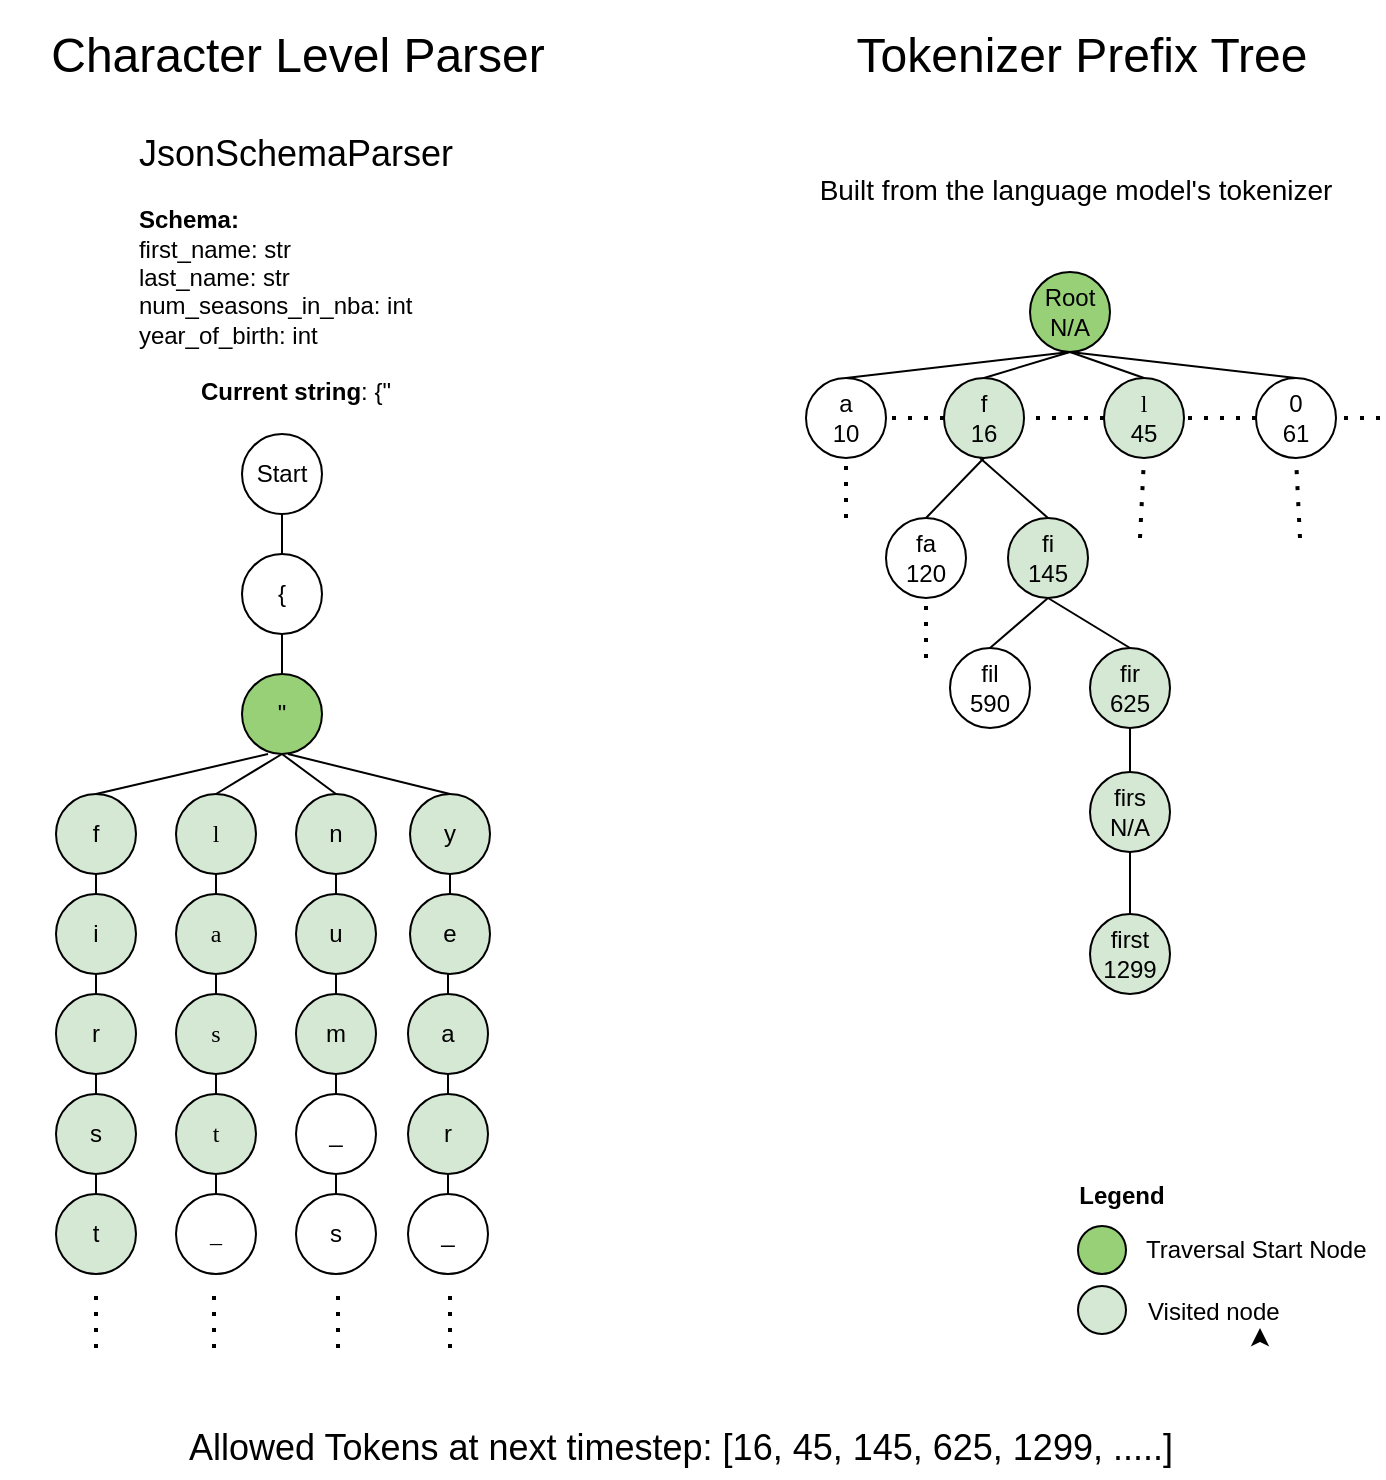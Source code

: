 <mxfile version="22.0.0" type="github">
  <diagram name="Page-1" id="xTfdQ4U6YHgr5Ohzd5CC">
    <mxGraphModel dx="1386" dy="905" grid="1" gridSize="10" guides="1" tooltips="1" connect="1" arrows="1" fold="1" page="1" pageScale="1" pageWidth="700" pageHeight="800" math="0" shadow="0">
      <root>
        <mxCell id="0" />
        <mxCell id="1" parent="0" />
        <mxCell id="SLhTDTClX1HCQNrHHvle-1" value="Start" style="ellipse;whiteSpace=wrap;html=1;aspect=fixed;" vertex="1" parent="1">
          <mxGeometry x="124" y="223" width="40" height="40" as="geometry" />
        </mxCell>
        <mxCell id="SLhTDTClX1HCQNrHHvle-6" value="{" style="ellipse;whiteSpace=wrap;html=1;aspect=fixed;" vertex="1" parent="1">
          <mxGeometry x="124" y="283" width="40" height="40" as="geometry" />
        </mxCell>
        <mxCell id="SLhTDTClX1HCQNrHHvle-7" value="&quot;" style="ellipse;whiteSpace=wrap;html=1;aspect=fixed;fillColor=#97D077;" vertex="1" parent="1">
          <mxGeometry x="124" y="343" width="40" height="40" as="geometry" />
        </mxCell>
        <mxCell id="SLhTDTClX1HCQNrHHvle-8" value="f" style="ellipse;whiteSpace=wrap;html=1;aspect=fixed;fillColor=#D5E8D4;" vertex="1" parent="1">
          <mxGeometry x="31" y="403" width="40" height="40" as="geometry" />
        </mxCell>
        <mxCell id="SLhTDTClX1HCQNrHHvle-9" value="&lt;font face=&quot;Times New Roman&quot;&gt;l&lt;/font&gt;" style="ellipse;whiteSpace=wrap;html=1;aspect=fixed;fillColor=#D5E8D4;" vertex="1" parent="1">
          <mxGeometry x="91" y="403" width="40" height="40" as="geometry" />
        </mxCell>
        <mxCell id="SLhTDTClX1HCQNrHHvle-10" value="n" style="ellipse;whiteSpace=wrap;html=1;aspect=fixed;fillColor=#D5E8D4;" vertex="1" parent="1">
          <mxGeometry x="151" y="403" width="40" height="40" as="geometry" />
        </mxCell>
        <mxCell id="SLhTDTClX1HCQNrHHvle-11" value="y" style="ellipse;whiteSpace=wrap;html=1;aspect=fixed;fillColor=#D5E8D4;" vertex="1" parent="1">
          <mxGeometry x="208" y="403" width="40" height="40" as="geometry" />
        </mxCell>
        <mxCell id="SLhTDTClX1HCQNrHHvle-12" value="i" style="ellipse;whiteSpace=wrap;html=1;aspect=fixed;fillColor=#D5E8D4;" vertex="1" parent="1">
          <mxGeometry x="31" y="453" width="40" height="40" as="geometry" />
        </mxCell>
        <mxCell id="SLhTDTClX1HCQNrHHvle-13" value="&lt;font face=&quot;Garamond&quot;&gt;a&lt;/font&gt;" style="ellipse;whiteSpace=wrap;html=1;aspect=fixed;fillColor=#D5E8D4;" vertex="1" parent="1">
          <mxGeometry x="91" y="453" width="40" height="40" as="geometry" />
        </mxCell>
        <mxCell id="SLhTDTClX1HCQNrHHvle-14" value="r" style="ellipse;whiteSpace=wrap;html=1;aspect=fixed;fillColor=#D5E8D4;" vertex="1" parent="1">
          <mxGeometry x="31" y="503" width="40" height="40" as="geometry" />
        </mxCell>
        <mxCell id="SLhTDTClX1HCQNrHHvle-15" value="s" style="ellipse;whiteSpace=wrap;html=1;aspect=fixed;fillColor=#D5E8D4;" vertex="1" parent="1">
          <mxGeometry x="31" y="553" width="40" height="40" as="geometry" />
        </mxCell>
        <mxCell id="SLhTDTClX1HCQNrHHvle-16" value="t" style="ellipse;whiteSpace=wrap;html=1;aspect=fixed;fillColor=#D5E8D4;" vertex="1" parent="1">
          <mxGeometry x="31" y="603" width="40" height="40" as="geometry" />
        </mxCell>
        <mxCell id="SLhTDTClX1HCQNrHHvle-17" value="&lt;font face=&quot;Garamond&quot;&gt;s&lt;/font&gt;" style="ellipse;whiteSpace=wrap;html=1;aspect=fixed;fillColor=#D5E8D4;" vertex="1" parent="1">
          <mxGeometry x="91" y="503" width="40" height="40" as="geometry" />
        </mxCell>
        <mxCell id="SLhTDTClX1HCQNrHHvle-18" value="&lt;font face=&quot;Garamond&quot;&gt;t&lt;/font&gt;" style="ellipse;whiteSpace=wrap;html=1;aspect=fixed;fillColor=#D5E8D4;" vertex="1" parent="1">
          <mxGeometry x="91" y="553" width="40" height="40" as="geometry" />
        </mxCell>
        <mxCell id="SLhTDTClX1HCQNrHHvle-19" value="&lt;font face=&quot;Garamond&quot;&gt;_&lt;/font&gt;" style="ellipse;whiteSpace=wrap;html=1;aspect=fixed;" vertex="1" parent="1">
          <mxGeometry x="91" y="603" width="40" height="40" as="geometry" />
        </mxCell>
        <mxCell id="SLhTDTClX1HCQNrHHvle-20" value="u" style="ellipse;whiteSpace=wrap;html=1;aspect=fixed;fillColor=#D5E8D4;" vertex="1" parent="1">
          <mxGeometry x="151" y="453" width="40" height="40" as="geometry" />
        </mxCell>
        <mxCell id="SLhTDTClX1HCQNrHHvle-21" value="m" style="ellipse;whiteSpace=wrap;html=1;aspect=fixed;fillColor=#D5E8D4;" vertex="1" parent="1">
          <mxGeometry x="151" y="503" width="40" height="40" as="geometry" />
        </mxCell>
        <mxCell id="SLhTDTClX1HCQNrHHvle-22" value="_" style="ellipse;whiteSpace=wrap;html=1;aspect=fixed;" vertex="1" parent="1">
          <mxGeometry x="151" y="553" width="40" height="40" as="geometry" />
        </mxCell>
        <mxCell id="SLhTDTClX1HCQNrHHvle-23" value="s" style="ellipse;whiteSpace=wrap;html=1;aspect=fixed;" vertex="1" parent="1">
          <mxGeometry x="151" y="603" width="40" height="40" as="geometry" />
        </mxCell>
        <mxCell id="SLhTDTClX1HCQNrHHvle-24" value="e" style="ellipse;whiteSpace=wrap;html=1;aspect=fixed;fillColor=#D5E8D4;" vertex="1" parent="1">
          <mxGeometry x="208" y="453" width="40" height="40" as="geometry" />
        </mxCell>
        <mxCell id="SLhTDTClX1HCQNrHHvle-25" value="a" style="ellipse;whiteSpace=wrap;html=1;aspect=fixed;fillColor=#D5E8D4;" vertex="1" parent="1">
          <mxGeometry x="207" y="503" width="40" height="40" as="geometry" />
        </mxCell>
        <mxCell id="SLhTDTClX1HCQNrHHvle-26" value="r" style="ellipse;whiteSpace=wrap;html=1;aspect=fixed;fillColor=#D5E8D4;" vertex="1" parent="1">
          <mxGeometry x="207" y="553" width="40" height="40" as="geometry" />
        </mxCell>
        <mxCell id="SLhTDTClX1HCQNrHHvle-27" value="_" style="ellipse;whiteSpace=wrap;html=1;aspect=fixed;" vertex="1" parent="1">
          <mxGeometry x="207" y="603" width="40" height="40" as="geometry" />
        </mxCell>
        <mxCell id="SLhTDTClX1HCQNrHHvle-28" value="" style="endArrow=none;dashed=1;html=1;dashPattern=1 3;strokeWidth=2;rounded=0;" edge="1" parent="1">
          <mxGeometry width="50" height="50" relative="1" as="geometry">
            <mxPoint x="51" y="680" as="sourcePoint" />
            <mxPoint x="51" y="653" as="targetPoint" />
          </mxGeometry>
        </mxCell>
        <mxCell id="SLhTDTClX1HCQNrHHvle-29" value="" style="endArrow=none;dashed=1;html=1;dashPattern=1 3;strokeWidth=2;rounded=0;" edge="1" parent="1">
          <mxGeometry width="50" height="50" relative="1" as="geometry">
            <mxPoint x="110" y="680" as="sourcePoint" />
            <mxPoint x="110" y="652" as="targetPoint" />
          </mxGeometry>
        </mxCell>
        <mxCell id="SLhTDTClX1HCQNrHHvle-30" value="" style="endArrow=none;dashed=1;html=1;dashPattern=1 3;strokeWidth=2;rounded=0;" edge="1" parent="1">
          <mxGeometry width="50" height="50" relative="1" as="geometry">
            <mxPoint x="172" y="680" as="sourcePoint" />
            <mxPoint x="172" y="652" as="targetPoint" />
          </mxGeometry>
        </mxCell>
        <mxCell id="SLhTDTClX1HCQNrHHvle-31" value="" style="endArrow=none;dashed=1;html=1;dashPattern=1 3;strokeWidth=2;rounded=0;" edge="1" parent="1">
          <mxGeometry width="50" height="50" relative="1" as="geometry">
            <mxPoint x="228" y="680" as="sourcePoint" />
            <mxPoint x="228" y="651" as="targetPoint" />
          </mxGeometry>
        </mxCell>
        <mxCell id="SLhTDTClX1HCQNrHHvle-32" value="" style="endArrow=none;html=1;rounded=0;entryX=0.5;entryY=1;entryDx=0;entryDy=0;exitX=0.5;exitY=0;exitDx=0;exitDy=0;" edge="1" parent="1" source="SLhTDTClX1HCQNrHHvle-6" target="SLhTDTClX1HCQNrHHvle-1">
          <mxGeometry width="50" height="50" relative="1" as="geometry">
            <mxPoint x="377" y="503" as="sourcePoint" />
            <mxPoint x="427" y="453" as="targetPoint" />
          </mxGeometry>
        </mxCell>
        <mxCell id="SLhTDTClX1HCQNrHHvle-33" value="" style="endArrow=none;html=1;rounded=0;entryX=0.5;entryY=1;entryDx=0;entryDy=0;exitX=0.5;exitY=0;exitDx=0;exitDy=0;" edge="1" parent="1" source="SLhTDTClX1HCQNrHHvle-7" target="SLhTDTClX1HCQNrHHvle-6">
          <mxGeometry width="50" height="50" relative="1" as="geometry">
            <mxPoint x="180" y="293" as="sourcePoint" />
            <mxPoint x="180" y="273" as="targetPoint" />
          </mxGeometry>
        </mxCell>
        <mxCell id="SLhTDTClX1HCQNrHHvle-34" value="" style="endArrow=none;html=1;rounded=0;entryX=0.5;entryY=1;entryDx=0;entryDy=0;exitX=0.5;exitY=0;exitDx=0;exitDy=0;" edge="1" parent="1" source="SLhTDTClX1HCQNrHHvle-9" target="SLhTDTClX1HCQNrHHvle-7">
          <mxGeometry width="50" height="50" relative="1" as="geometry">
            <mxPoint x="164" y="303" as="sourcePoint" />
            <mxPoint x="164" y="283" as="targetPoint" />
          </mxGeometry>
        </mxCell>
        <mxCell id="SLhTDTClX1HCQNrHHvle-35" value="" style="endArrow=none;html=1;rounded=0;exitX=0.5;exitY=0;exitDx=0;exitDy=0;" edge="1" parent="1" source="SLhTDTClX1HCQNrHHvle-8">
          <mxGeometry width="50" height="50" relative="1" as="geometry">
            <mxPoint x="121" y="413" as="sourcePoint" />
            <mxPoint x="137" y="383" as="targetPoint" />
          </mxGeometry>
        </mxCell>
        <mxCell id="SLhTDTClX1HCQNrHHvle-36" value="" style="endArrow=none;html=1;rounded=0;entryX=0.5;entryY=1;entryDx=0;entryDy=0;exitX=0.5;exitY=0;exitDx=0;exitDy=0;" edge="1" parent="1" source="SLhTDTClX1HCQNrHHvle-10" target="SLhTDTClX1HCQNrHHvle-7">
          <mxGeometry width="50" height="50" relative="1" as="geometry">
            <mxPoint x="121" y="413" as="sourcePoint" />
            <mxPoint x="154" y="393" as="targetPoint" />
          </mxGeometry>
        </mxCell>
        <mxCell id="SLhTDTClX1HCQNrHHvle-37" value="" style="endArrow=none;html=1;rounded=0;exitX=0.5;exitY=0;exitDx=0;exitDy=0;" edge="1" parent="1" source="SLhTDTClX1HCQNrHHvle-11">
          <mxGeometry width="50" height="50" relative="1" as="geometry">
            <mxPoint x="131" y="423" as="sourcePoint" />
            <mxPoint x="147" y="383" as="targetPoint" />
          </mxGeometry>
        </mxCell>
        <mxCell id="SLhTDTClX1HCQNrHHvle-38" value="" style="endArrow=none;html=1;rounded=0;entryX=0.5;entryY=1;entryDx=0;entryDy=0;exitX=0.5;exitY=0;exitDx=0;exitDy=0;" edge="1" parent="1" source="SLhTDTClX1HCQNrHHvle-12" target="SLhTDTClX1HCQNrHHvle-8">
          <mxGeometry width="50" height="50" relative="1" as="geometry">
            <mxPoint x="141" y="433" as="sourcePoint" />
            <mxPoint x="174" y="413" as="targetPoint" />
          </mxGeometry>
        </mxCell>
        <mxCell id="SLhTDTClX1HCQNrHHvle-39" value="" style="endArrow=none;html=1;rounded=0;entryX=0.5;entryY=1;entryDx=0;entryDy=0;exitX=0.5;exitY=0;exitDx=0;exitDy=0;" edge="1" parent="1" source="SLhTDTClX1HCQNrHHvle-13" target="SLhTDTClX1HCQNrHHvle-9">
          <mxGeometry width="50" height="50" relative="1" as="geometry">
            <mxPoint x="151" y="443" as="sourcePoint" />
            <mxPoint x="184" y="423" as="targetPoint" />
          </mxGeometry>
        </mxCell>
        <mxCell id="SLhTDTClX1HCQNrHHvle-41" value="" style="endArrow=none;html=1;rounded=0;entryX=0.5;entryY=1;entryDx=0;entryDy=0;exitX=0.5;exitY=0;exitDx=0;exitDy=0;" edge="1" parent="1" source="SLhTDTClX1HCQNrHHvle-20" target="SLhTDTClX1HCQNrHHvle-10">
          <mxGeometry width="50" height="50" relative="1" as="geometry">
            <mxPoint x="377" y="503" as="sourcePoint" />
            <mxPoint x="427" y="453" as="targetPoint" />
          </mxGeometry>
        </mxCell>
        <mxCell id="SLhTDTClX1HCQNrHHvle-42" value="" style="endArrow=none;html=1;rounded=0;entryX=0.5;entryY=1;entryDx=0;entryDy=0;exitX=0.5;exitY=0;exitDx=0;exitDy=0;" edge="1" parent="1" source="SLhTDTClX1HCQNrHHvle-24" target="SLhTDTClX1HCQNrHHvle-11">
          <mxGeometry width="50" height="50" relative="1" as="geometry">
            <mxPoint x="171" y="463" as="sourcePoint" />
            <mxPoint x="204" y="443" as="targetPoint" />
          </mxGeometry>
        </mxCell>
        <mxCell id="SLhTDTClX1HCQNrHHvle-43" value="" style="endArrow=none;html=1;rounded=0;entryX=0.5;entryY=1;entryDx=0;entryDy=0;exitX=0.5;exitY=0;exitDx=0;exitDy=0;" edge="1" parent="1" source="SLhTDTClX1HCQNrHHvle-14" target="SLhTDTClX1HCQNrHHvle-12">
          <mxGeometry width="50" height="50" relative="1" as="geometry">
            <mxPoint x="181" y="473" as="sourcePoint" />
            <mxPoint x="214" y="453" as="targetPoint" />
          </mxGeometry>
        </mxCell>
        <mxCell id="SLhTDTClX1HCQNrHHvle-44" value="" style="endArrow=none;html=1;rounded=0;entryX=0.5;entryY=1;entryDx=0;entryDy=0;exitX=0.5;exitY=0;exitDx=0;exitDy=0;" edge="1" parent="1" source="SLhTDTClX1HCQNrHHvle-17" target="SLhTDTClX1HCQNrHHvle-13">
          <mxGeometry width="50" height="50" relative="1" as="geometry">
            <mxPoint x="191" y="483" as="sourcePoint" />
            <mxPoint x="224" y="463" as="targetPoint" />
          </mxGeometry>
        </mxCell>
        <mxCell id="SLhTDTClX1HCQNrHHvle-45" value="" style="endArrow=none;html=1;rounded=0;entryX=0.5;entryY=1;entryDx=0;entryDy=0;exitX=0.5;exitY=0;exitDx=0;exitDy=0;" edge="1" parent="1" source="SLhTDTClX1HCQNrHHvle-21" target="SLhTDTClX1HCQNrHHvle-20">
          <mxGeometry width="50" height="50" relative="1" as="geometry">
            <mxPoint x="201" y="493" as="sourcePoint" />
            <mxPoint x="234" y="473" as="targetPoint" />
          </mxGeometry>
        </mxCell>
        <mxCell id="SLhTDTClX1HCQNrHHvle-46" value="" style="endArrow=none;html=1;rounded=0;exitX=0.5;exitY=0;exitDx=0;exitDy=0;" edge="1" parent="1" source="SLhTDTClX1HCQNrHHvle-25">
          <mxGeometry width="50" height="50" relative="1" as="geometry">
            <mxPoint x="211" y="503" as="sourcePoint" />
            <mxPoint x="227" y="493" as="targetPoint" />
          </mxGeometry>
        </mxCell>
        <mxCell id="SLhTDTClX1HCQNrHHvle-47" value="" style="endArrow=none;html=1;rounded=0;entryX=0.5;entryY=1;entryDx=0;entryDy=0;exitX=0.5;exitY=0;exitDx=0;exitDy=0;" edge="1" parent="1" source="SLhTDTClX1HCQNrHHvle-15" target="SLhTDTClX1HCQNrHHvle-14">
          <mxGeometry width="50" height="50" relative="1" as="geometry">
            <mxPoint x="61" y="513" as="sourcePoint" />
            <mxPoint x="61" y="503" as="targetPoint" />
          </mxGeometry>
        </mxCell>
        <mxCell id="SLhTDTClX1HCQNrHHvle-49" value="" style="endArrow=none;html=1;rounded=0;entryX=0.5;entryY=1;entryDx=0;entryDy=0;exitX=0.5;exitY=0;exitDx=0;exitDy=0;" edge="1" parent="1" source="SLhTDTClX1HCQNrHHvle-18" target="SLhTDTClX1HCQNrHHvle-17">
          <mxGeometry width="50" height="50" relative="1" as="geometry">
            <mxPoint x="377" y="503" as="sourcePoint" />
            <mxPoint x="427" y="453" as="targetPoint" />
          </mxGeometry>
        </mxCell>
        <mxCell id="SLhTDTClX1HCQNrHHvle-50" value="" style="endArrow=none;html=1;rounded=0;entryX=0.5;entryY=1;entryDx=0;entryDy=0;exitX=0.5;exitY=0;exitDx=0;exitDy=0;" edge="1" parent="1" source="SLhTDTClX1HCQNrHHvle-22" target="SLhTDTClX1HCQNrHHvle-21">
          <mxGeometry width="50" height="50" relative="1" as="geometry">
            <mxPoint x="377" y="503" as="sourcePoint" />
            <mxPoint x="427" y="453" as="targetPoint" />
          </mxGeometry>
        </mxCell>
        <mxCell id="SLhTDTClX1HCQNrHHvle-51" value="" style="endArrow=none;html=1;rounded=0;entryX=0.5;entryY=1;entryDx=0;entryDy=0;exitX=0.5;exitY=0;exitDx=0;exitDy=0;" edge="1" parent="1" source="SLhTDTClX1HCQNrHHvle-26" target="SLhTDTClX1HCQNrHHvle-25">
          <mxGeometry width="50" height="50" relative="1" as="geometry">
            <mxPoint x="377" y="503" as="sourcePoint" />
            <mxPoint x="427" y="453" as="targetPoint" />
          </mxGeometry>
        </mxCell>
        <mxCell id="SLhTDTClX1HCQNrHHvle-52" value="" style="endArrow=none;html=1;rounded=0;entryX=0.5;entryY=1;entryDx=0;entryDy=0;exitX=0.5;exitY=0;exitDx=0;exitDy=0;" edge="1" parent="1" source="SLhTDTClX1HCQNrHHvle-16" target="SLhTDTClX1HCQNrHHvle-15">
          <mxGeometry width="50" height="50" relative="1" as="geometry">
            <mxPoint x="377" y="503" as="sourcePoint" />
            <mxPoint x="427" y="453" as="targetPoint" />
          </mxGeometry>
        </mxCell>
        <mxCell id="SLhTDTClX1HCQNrHHvle-53" value="" style="endArrow=none;html=1;rounded=0;entryX=0.5;entryY=1;entryDx=0;entryDy=0;exitX=0.5;exitY=0;exitDx=0;exitDy=0;" edge="1" parent="1" source="SLhTDTClX1HCQNrHHvle-19" target="SLhTDTClX1HCQNrHHvle-18">
          <mxGeometry width="50" height="50" relative="1" as="geometry">
            <mxPoint x="377" y="503" as="sourcePoint" />
            <mxPoint x="427" y="453" as="targetPoint" />
          </mxGeometry>
        </mxCell>
        <mxCell id="SLhTDTClX1HCQNrHHvle-54" value="" style="endArrow=none;html=1;rounded=0;entryX=0.5;entryY=1;entryDx=0;entryDy=0;exitX=0.5;exitY=0;exitDx=0;exitDy=0;" edge="1" parent="1" source="SLhTDTClX1HCQNrHHvle-23" target="SLhTDTClX1HCQNrHHvle-22">
          <mxGeometry width="50" height="50" relative="1" as="geometry">
            <mxPoint x="377" y="503" as="sourcePoint" />
            <mxPoint x="427" y="453" as="targetPoint" />
          </mxGeometry>
        </mxCell>
        <mxCell id="SLhTDTClX1HCQNrHHvle-55" value="" style="endArrow=none;html=1;rounded=0;entryX=0.5;entryY=1;entryDx=0;entryDy=0;exitX=0.5;exitY=0;exitDx=0;exitDy=0;" edge="1" parent="1" source="SLhTDTClX1HCQNrHHvle-27" target="SLhTDTClX1HCQNrHHvle-26">
          <mxGeometry width="50" height="50" relative="1" as="geometry">
            <mxPoint x="377" y="503" as="sourcePoint" />
            <mxPoint x="427" y="453" as="targetPoint" />
          </mxGeometry>
        </mxCell>
        <mxCell id="SLhTDTClX1HCQNrHHvle-57" value="Root&lt;br&gt;N/A" style="ellipse;whiteSpace=wrap;html=1;aspect=fixed;fillColor=#97D077;" vertex="1" parent="1">
          <mxGeometry x="518" y="142" width="40" height="40" as="geometry" />
        </mxCell>
        <mxCell id="SLhTDTClX1HCQNrHHvle-58" value="a&lt;br&gt;10" style="ellipse;whiteSpace=wrap;html=1;aspect=fixed;" vertex="1" parent="1">
          <mxGeometry x="406" y="195" width="40" height="40" as="geometry" />
        </mxCell>
        <mxCell id="SLhTDTClX1HCQNrHHvle-59" value="f&lt;br&gt;16" style="ellipse;whiteSpace=wrap;html=1;aspect=fixed;fillColor=#D5E8D4;" vertex="1" parent="1">
          <mxGeometry x="475" y="195" width="40" height="40" as="geometry" />
        </mxCell>
        <mxCell id="SLhTDTClX1HCQNrHHvle-60" value="&lt;font face=&quot;Times New Roman&quot;&gt;l&lt;/font&gt;&lt;br&gt;45" style="ellipse;whiteSpace=wrap;html=1;aspect=fixed;fillColor=#D5E8D4;" vertex="1" parent="1">
          <mxGeometry x="555" y="195" width="40" height="40" as="geometry" />
        </mxCell>
        <mxCell id="SLhTDTClX1HCQNrHHvle-61" value="0&lt;br&gt;61" style="ellipse;whiteSpace=wrap;html=1;aspect=fixed;" vertex="1" parent="1">
          <mxGeometry x="631" y="195" width="40" height="40" as="geometry" />
        </mxCell>
        <mxCell id="SLhTDTClX1HCQNrHHvle-62" value="fa&lt;br&gt;120" style="ellipse;whiteSpace=wrap;html=1;aspect=fixed;" vertex="1" parent="1">
          <mxGeometry x="446" y="265" width="40" height="40" as="geometry" />
        </mxCell>
        <mxCell id="SLhTDTClX1HCQNrHHvle-64" value="fi&lt;br&gt;145" style="ellipse;whiteSpace=wrap;html=1;aspect=fixed;fillColor=#D5E8D4;" vertex="1" parent="1">
          <mxGeometry x="507" y="265" width="40" height="40" as="geometry" />
        </mxCell>
        <mxCell id="SLhTDTClX1HCQNrHHvle-66" value="fil&lt;br&gt;590" style="ellipse;whiteSpace=wrap;html=1;aspect=fixed;" vertex="1" parent="1">
          <mxGeometry x="478" y="330" width="40" height="40" as="geometry" />
        </mxCell>
        <mxCell id="SLhTDTClX1HCQNrHHvle-67" value="fir&lt;br&gt;625" style="ellipse;whiteSpace=wrap;html=1;aspect=fixed;fillColor=#D5E8D4;" vertex="1" parent="1">
          <mxGeometry x="548" y="330" width="40" height="40" as="geometry" />
        </mxCell>
        <mxCell id="SLhTDTClX1HCQNrHHvle-68" value="firs&lt;br&gt;N/A" style="ellipse;whiteSpace=wrap;html=1;aspect=fixed;fillColor=#D5E8D4;" vertex="1" parent="1">
          <mxGeometry x="548" y="392" width="40" height="40" as="geometry" />
        </mxCell>
        <mxCell id="SLhTDTClX1HCQNrHHvle-69" value="first&lt;br&gt;1299" style="ellipse;whiteSpace=wrap;html=1;aspect=fixed;fillColor=#D5E8D4;" vertex="1" parent="1">
          <mxGeometry x="548" y="463" width="40" height="40" as="geometry" />
        </mxCell>
        <mxCell id="SLhTDTClX1HCQNrHHvle-70" value="" style="endArrow=none;html=1;rounded=0;entryX=0.5;entryY=1;entryDx=0;entryDy=0;exitX=0.5;exitY=0;exitDx=0;exitDy=0;" edge="1" parent="1" source="SLhTDTClX1HCQNrHHvle-58" target="SLhTDTClX1HCQNrHHvle-57">
          <mxGeometry width="50" height="50" relative="1" as="geometry">
            <mxPoint x="293" y="565" as="sourcePoint" />
            <mxPoint x="343" y="515" as="targetPoint" />
          </mxGeometry>
        </mxCell>
        <mxCell id="SLhTDTClX1HCQNrHHvle-71" value="" style="endArrow=none;html=1;rounded=0;entryX=0.5;entryY=1;entryDx=0;entryDy=0;exitX=0.5;exitY=0;exitDx=0;exitDy=0;" edge="1" parent="1" source="SLhTDTClX1HCQNrHHvle-59" target="SLhTDTClX1HCQNrHHvle-57">
          <mxGeometry width="50" height="50" relative="1" as="geometry">
            <mxPoint x="293" y="565" as="sourcePoint" />
            <mxPoint x="343" y="515" as="targetPoint" />
          </mxGeometry>
        </mxCell>
        <mxCell id="SLhTDTClX1HCQNrHHvle-72" value="" style="endArrow=none;html=1;rounded=0;exitX=0.5;exitY=0;exitDx=0;exitDy=0;entryX=0.5;entryY=1;entryDx=0;entryDy=0;" edge="1" parent="1" source="SLhTDTClX1HCQNrHHvle-60" target="SLhTDTClX1HCQNrHHvle-57">
          <mxGeometry width="50" height="50" relative="1" as="geometry">
            <mxPoint x="505" y="205" as="sourcePoint" />
            <mxPoint x="533" y="185" as="targetPoint" />
          </mxGeometry>
        </mxCell>
        <mxCell id="SLhTDTClX1HCQNrHHvle-73" value="" style="endArrow=none;html=1;rounded=0;exitX=0.5;exitY=0;exitDx=0;exitDy=0;entryX=0.5;entryY=1;entryDx=0;entryDy=0;" edge="1" parent="1" source="SLhTDTClX1HCQNrHHvle-61" target="SLhTDTClX1HCQNrHHvle-57">
          <mxGeometry width="50" height="50" relative="1" as="geometry">
            <mxPoint x="585" y="205" as="sourcePoint" />
            <mxPoint x="548" y="192" as="targetPoint" />
          </mxGeometry>
        </mxCell>
        <mxCell id="SLhTDTClX1HCQNrHHvle-74" value="" style="endArrow=none;html=1;rounded=0;entryX=0.5;entryY=1;entryDx=0;entryDy=0;exitX=0.5;exitY=0;exitDx=0;exitDy=0;" edge="1" parent="1" source="SLhTDTClX1HCQNrHHvle-62" target="SLhTDTClX1HCQNrHHvle-59">
          <mxGeometry width="50" height="50" relative="1" as="geometry">
            <mxPoint x="293" y="565" as="sourcePoint" />
            <mxPoint x="343" y="515" as="targetPoint" />
          </mxGeometry>
        </mxCell>
        <mxCell id="SLhTDTClX1HCQNrHHvle-75" value="" style="endArrow=none;html=1;rounded=0;exitX=0.5;exitY=0;exitDx=0;exitDy=0;" edge="1" parent="1" source="SLhTDTClX1HCQNrHHvle-64">
          <mxGeometry width="50" height="50" relative="1" as="geometry">
            <mxPoint x="293" y="565" as="sourcePoint" />
            <mxPoint x="493" y="235" as="targetPoint" />
          </mxGeometry>
        </mxCell>
        <mxCell id="SLhTDTClX1HCQNrHHvle-76" value="" style="endArrow=none;html=1;rounded=0;entryX=0.5;entryY=1;entryDx=0;entryDy=0;exitX=0.5;exitY=0;exitDx=0;exitDy=0;" edge="1" parent="1" source="SLhTDTClX1HCQNrHHvle-66" target="SLhTDTClX1HCQNrHHvle-64">
          <mxGeometry width="50" height="50" relative="1" as="geometry">
            <mxPoint x="293" y="565" as="sourcePoint" />
            <mxPoint x="343" y="515" as="targetPoint" />
          </mxGeometry>
        </mxCell>
        <mxCell id="SLhTDTClX1HCQNrHHvle-77" value="" style="endArrow=none;html=1;rounded=0;entryX=0.5;entryY=1;entryDx=0;entryDy=0;exitX=0.5;exitY=0;exitDx=0;exitDy=0;" edge="1" parent="1" source="SLhTDTClX1HCQNrHHvle-67" target="SLhTDTClX1HCQNrHHvle-64">
          <mxGeometry width="50" height="50" relative="1" as="geometry">
            <mxPoint x="293" y="565" as="sourcePoint" />
            <mxPoint x="343" y="515" as="targetPoint" />
          </mxGeometry>
        </mxCell>
        <mxCell id="SLhTDTClX1HCQNrHHvle-78" value="" style="endArrow=none;html=1;rounded=0;entryX=0.5;entryY=1;entryDx=0;entryDy=0;exitX=0.5;exitY=0;exitDx=0;exitDy=0;" edge="1" parent="1" source="SLhTDTClX1HCQNrHHvle-68" target="SLhTDTClX1HCQNrHHvle-67">
          <mxGeometry width="50" height="50" relative="1" as="geometry">
            <mxPoint x="293" y="565" as="sourcePoint" />
            <mxPoint x="343" y="515" as="targetPoint" />
          </mxGeometry>
        </mxCell>
        <mxCell id="SLhTDTClX1HCQNrHHvle-79" value="" style="endArrow=none;html=1;rounded=0;entryX=0.5;entryY=1;entryDx=0;entryDy=0;exitX=0.5;exitY=0;exitDx=0;exitDy=0;" edge="1" parent="1" source="SLhTDTClX1HCQNrHHvle-69" target="SLhTDTClX1HCQNrHHvle-68">
          <mxGeometry width="50" height="50" relative="1" as="geometry">
            <mxPoint x="293" y="565" as="sourcePoint" />
            <mxPoint x="343" y="515" as="targetPoint" />
          </mxGeometry>
        </mxCell>
        <mxCell id="SLhTDTClX1HCQNrHHvle-80" value="" style="endArrow=none;dashed=1;html=1;dashPattern=1 3;strokeWidth=2;rounded=0;entryX=1;entryY=0.5;entryDx=0;entryDy=0;exitX=0;exitY=0.5;exitDx=0;exitDy=0;" edge="1" parent="1" source="SLhTDTClX1HCQNrHHvle-59" target="SLhTDTClX1HCQNrHHvle-58">
          <mxGeometry width="50" height="50" relative="1" as="geometry">
            <mxPoint x="293" y="565" as="sourcePoint" />
            <mxPoint x="343" y="515" as="targetPoint" />
          </mxGeometry>
        </mxCell>
        <mxCell id="SLhTDTClX1HCQNrHHvle-81" value="" style="endArrow=none;dashed=1;html=1;dashPattern=1 3;strokeWidth=2;rounded=0;entryX=1;entryY=0.5;entryDx=0;entryDy=0;exitX=0;exitY=0.5;exitDx=0;exitDy=0;" edge="1" parent="1" source="SLhTDTClX1HCQNrHHvle-60" target="SLhTDTClX1HCQNrHHvle-59">
          <mxGeometry width="50" height="50" relative="1" as="geometry">
            <mxPoint x="293" y="565" as="sourcePoint" />
            <mxPoint x="343" y="515" as="targetPoint" />
          </mxGeometry>
        </mxCell>
        <mxCell id="SLhTDTClX1HCQNrHHvle-82" value="" style="endArrow=none;dashed=1;html=1;dashPattern=1 3;strokeWidth=2;rounded=0;entryX=1;entryY=0.5;entryDx=0;entryDy=0;exitX=0;exitY=0.5;exitDx=0;exitDy=0;" edge="1" parent="1" source="SLhTDTClX1HCQNrHHvle-61" target="SLhTDTClX1HCQNrHHvle-60">
          <mxGeometry width="50" height="50" relative="1" as="geometry">
            <mxPoint x="293" y="565" as="sourcePoint" />
            <mxPoint x="343" y="515" as="targetPoint" />
          </mxGeometry>
        </mxCell>
        <mxCell id="SLhTDTClX1HCQNrHHvle-83" value="" style="endArrow=none;dashed=1;html=1;dashPattern=1 3;strokeWidth=2;rounded=0;entryX=0.5;entryY=1;entryDx=0;entryDy=0;" edge="1" parent="1" target="SLhTDTClX1HCQNrHHvle-58">
          <mxGeometry width="50" height="50" relative="1" as="geometry">
            <mxPoint x="426" y="265" as="sourcePoint" />
            <mxPoint x="343" y="515" as="targetPoint" />
          </mxGeometry>
        </mxCell>
        <mxCell id="SLhTDTClX1HCQNrHHvle-84" value="" style="endArrow=none;dashed=1;html=1;dashPattern=1 3;strokeWidth=2;rounded=0;entryX=0.5;entryY=1;entryDx=0;entryDy=0;" edge="1" parent="1" target="SLhTDTClX1HCQNrHHvle-61">
          <mxGeometry width="50" height="50" relative="1" as="geometry">
            <mxPoint x="653" y="275" as="sourcePoint" />
            <mxPoint x="343" y="515" as="targetPoint" />
          </mxGeometry>
        </mxCell>
        <mxCell id="SLhTDTClX1HCQNrHHvle-86" value="" style="endArrow=none;dashed=1;html=1;dashPattern=1 3;strokeWidth=2;rounded=0;entryX=0.5;entryY=1;entryDx=0;entryDy=0;" edge="1" parent="1" target="SLhTDTClX1HCQNrHHvle-60">
          <mxGeometry width="50" height="50" relative="1" as="geometry">
            <mxPoint x="573" y="275" as="sourcePoint" />
            <mxPoint x="343" y="515" as="targetPoint" />
          </mxGeometry>
        </mxCell>
        <mxCell id="SLhTDTClX1HCQNrHHvle-87" value="" style="endArrow=none;dashed=1;html=1;dashPattern=1 3;strokeWidth=2;rounded=0;entryX=0.5;entryY=1;entryDx=0;entryDy=0;" edge="1" parent="1" target="SLhTDTClX1HCQNrHHvle-62">
          <mxGeometry width="50" height="50" relative="1" as="geometry">
            <mxPoint x="466" y="335" as="sourcePoint" />
            <mxPoint x="343" y="515" as="targetPoint" />
          </mxGeometry>
        </mxCell>
        <mxCell id="SLhTDTClX1HCQNrHHvle-88" value="&lt;font style=&quot;font-size: 18px;&quot;&gt;Allowed Tokens at next timestep: [16, 45, 145, 625, 1299, .....]&lt;/font&gt;" style="text;html=1;strokeColor=none;fillColor=none;align=center;verticalAlign=middle;whiteSpace=wrap;rounded=0;" vertex="1" parent="1">
          <mxGeometry x="37" y="715" width="613" height="30" as="geometry" />
        </mxCell>
        <mxCell id="SLhTDTClX1HCQNrHHvle-89" value="" style="endArrow=none;dashed=1;html=1;dashPattern=1 3;strokeWidth=2;rounded=0;entryX=1;entryY=0.5;entryDx=0;entryDy=0;" edge="1" parent="1" target="SLhTDTClX1HCQNrHHvle-61">
          <mxGeometry width="50" height="50" relative="1" as="geometry">
            <mxPoint x="693" y="215" as="sourcePoint" />
            <mxPoint x="343" y="509" as="targetPoint" />
          </mxGeometry>
        </mxCell>
        <mxCell id="SLhTDTClX1HCQNrHHvle-90" value="&lt;font style=&quot;font-size: 24px;&quot;&gt;Character Level Parser&lt;/font&gt;" style="text;html=1;strokeColor=none;fillColor=none;align=center;verticalAlign=middle;whiteSpace=wrap;rounded=0;" vertex="1" parent="1">
          <mxGeometry x="4" y="10" width="296" height="47" as="geometry" />
        </mxCell>
        <mxCell id="SLhTDTClX1HCQNrHHvle-91" value="&lt;font style=&quot;font-size: 24px;&quot;&gt;Tokenizer Prefix Tree&lt;/font&gt;" style="text;html=1;strokeColor=none;fillColor=none;align=center;verticalAlign=middle;whiteSpace=wrap;rounded=0;" vertex="1" parent="1">
          <mxGeometry x="396" y="10" width="296" height="47" as="geometry" />
        </mxCell>
        <mxCell id="SLhTDTClX1HCQNrHHvle-92" value="" style="ellipse;whiteSpace=wrap;html=1;aspect=fixed;fillColor=#97D077;" vertex="1" parent="1">
          <mxGeometry x="542" y="619" width="24" height="24" as="geometry" />
        </mxCell>
        <mxCell id="SLhTDTClX1HCQNrHHvle-93" value="&lt;b&gt;Legend&lt;/b&gt;" style="text;html=1;strokeColor=none;fillColor=none;align=center;verticalAlign=middle;whiteSpace=wrap;rounded=0;" vertex="1" parent="1">
          <mxGeometry x="534" y="589" width="60" height="30" as="geometry" />
        </mxCell>
        <mxCell id="SLhTDTClX1HCQNrHHvle-94" value="Traversal Start Node" style="text;html=1;strokeColor=none;fillColor=none;align=left;verticalAlign=middle;whiteSpace=wrap;rounded=0;" vertex="1" parent="1">
          <mxGeometry x="574" y="616" width="116" height="30" as="geometry" />
        </mxCell>
        <mxCell id="SLhTDTClX1HCQNrHHvle-96" value="" style="ellipse;whiteSpace=wrap;html=1;aspect=fixed;fillColor=#D5E8D4;" vertex="1" parent="1">
          <mxGeometry x="542" y="649" width="24" height="24" as="geometry" />
        </mxCell>
        <mxCell id="SLhTDTClX1HCQNrHHvle-97" value="Visited node" style="text;html=1;strokeColor=none;fillColor=none;align=left;verticalAlign=middle;whiteSpace=wrap;rounded=0;" vertex="1" parent="1">
          <mxGeometry x="575" y="647" width="116" height="30" as="geometry" />
        </mxCell>
        <mxCell id="SLhTDTClX1HCQNrHHvle-99" value="&lt;font style=&quot;font-size: 18px;&quot;&gt;JsonSchemaParser&lt;/font&gt;&lt;br&gt;&lt;div style=&quot;text-align: left;&quot;&gt;&lt;br&gt;&lt;/div&gt;&lt;font style=&quot;font-size: 12px;&quot;&gt;&lt;div style=&quot;text-align: left;&quot;&gt;&lt;span style=&quot;background-color: initial;&quot;&gt;&lt;b&gt;Schema:&lt;br&gt;&lt;/b&gt;first_name: str&lt;/span&gt;&lt;/div&gt;&lt;div style=&quot;text-align: left;&quot;&gt;&lt;span style=&quot;background-color: initial;&quot;&gt;last_name: str&lt;/span&gt;&lt;/div&gt;&lt;div style=&quot;text-align: left;&quot;&gt;&lt;span style=&quot;background-color: initial;&quot;&gt;num_seasons_in_nba: int&lt;/span&gt;&lt;/div&gt;&lt;div style=&quot;text-align: left;&quot;&gt;&lt;span style=&quot;background-color: initial;&quot;&gt;year_of_birth: int&lt;/span&gt;&lt;/div&gt;&lt;/font&gt;&lt;div style=&quot;text-align: left;&quot;&gt;&lt;br&gt;&lt;/div&gt;&lt;b&gt;Current string&lt;/b&gt;: {&quot;" style="text;html=1;strokeColor=none;fillColor=none;align=center;verticalAlign=middle;whiteSpace=wrap;rounded=0;" vertex="1" parent="1">
          <mxGeometry x="3" y="66" width="296" height="150" as="geometry" />
        </mxCell>
        <mxCell id="SLhTDTClX1HCQNrHHvle-100" value="&lt;font style=&quot;font-size: 14px;&quot;&gt;Built from the language model&#39;s tokenizer&lt;/font&gt;" style="text;html=1;strokeColor=none;fillColor=none;align=center;verticalAlign=middle;whiteSpace=wrap;rounded=0;" vertex="1" parent="1">
          <mxGeometry x="393" y="26" width="296" height="150" as="geometry" />
        </mxCell>
        <mxCell id="SLhTDTClX1HCQNrHHvle-108" value="" style="shape=image;html=1;verticalAlign=top;verticalLabelPosition=bottom;labelBackgroundColor=#ffffff;imageAspect=0;aspect=fixed;image=https://cdn1.iconfinder.com/data/icons/business-and-finance-20/200/vector_65_12-128.png" vertex="1" parent="1">
          <mxGeometry x="321" y="6" width="80" height="80" as="geometry" />
        </mxCell>
        <mxCell id="SLhTDTClX1HCQNrHHvle-109" style="edgeStyle=orthogonalEdgeStyle;rounded=0;orthogonalLoop=1;jettySize=auto;html=1;exitX=0.5;exitY=1;exitDx=0;exitDy=0;entryX=0.5;entryY=0.767;entryDx=0;entryDy=0;entryPerimeter=0;" edge="1" parent="1" source="SLhTDTClX1HCQNrHHvle-97" target="SLhTDTClX1HCQNrHHvle-97">
          <mxGeometry relative="1" as="geometry" />
        </mxCell>
      </root>
    </mxGraphModel>
  </diagram>
</mxfile>
